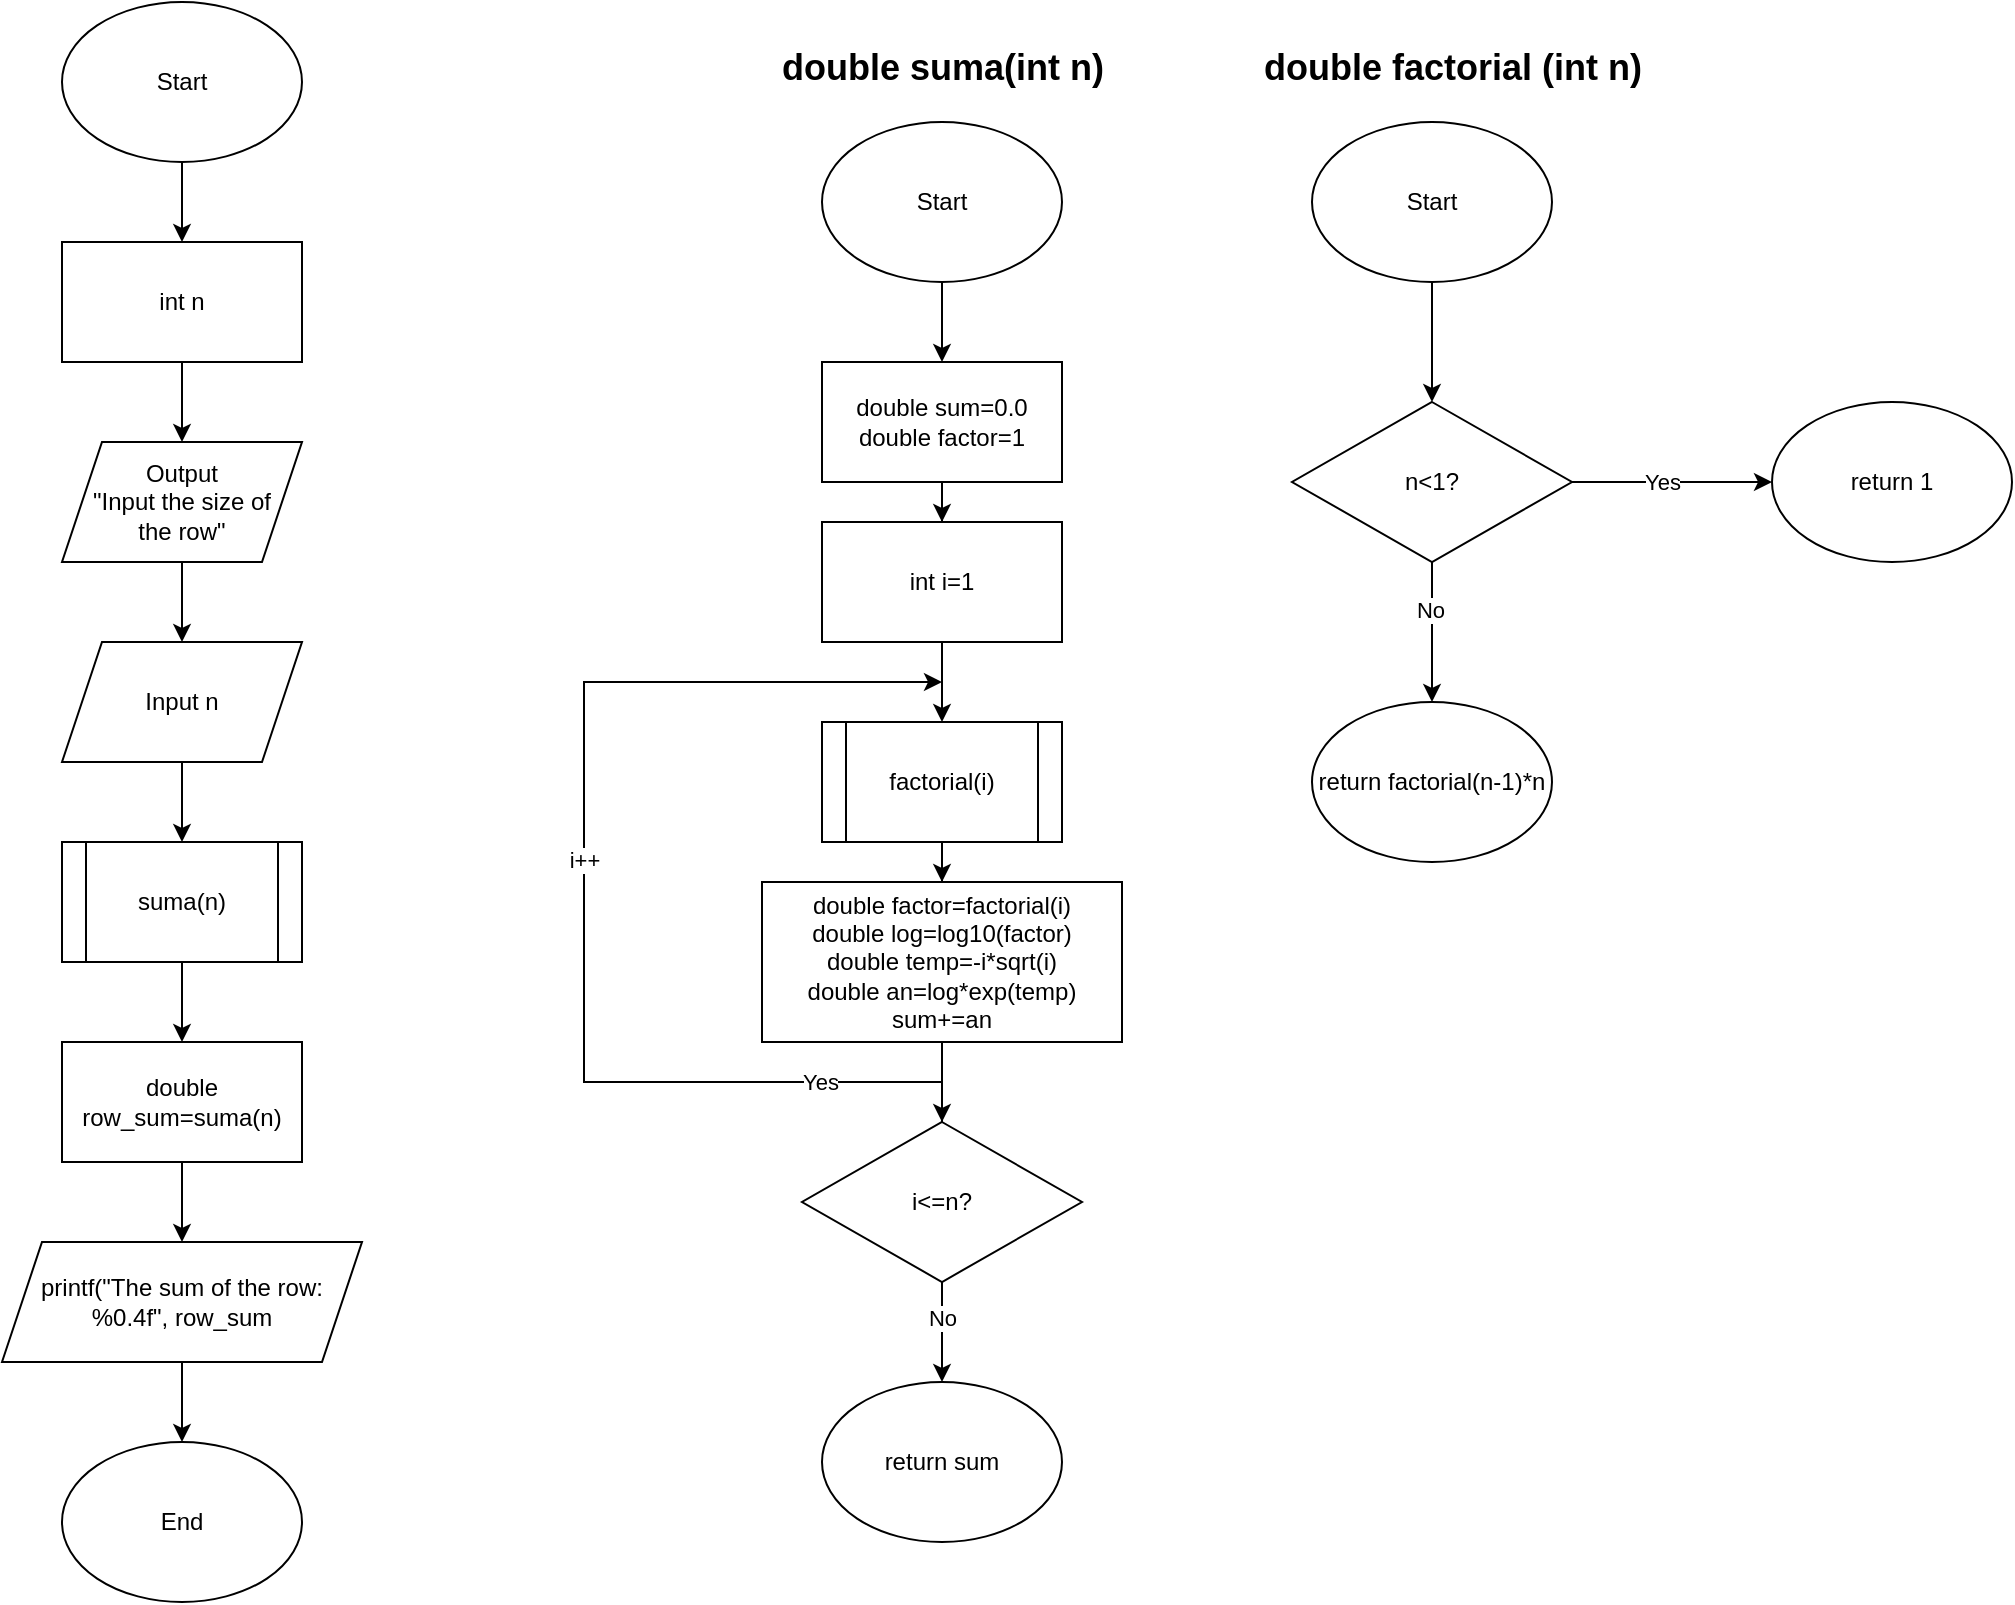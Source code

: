 <mxfile version="24.8.4">
  <diagram name="Сторінка-1" id="k5Re6JRQw0IEpbWw0l-S">
    <mxGraphModel grid="1" page="1" gridSize="10" guides="1" tooltips="1" connect="1" arrows="1" fold="1" pageScale="1" pageWidth="827" pageHeight="1169" math="0" shadow="0">
      <root>
        <mxCell id="0" />
        <mxCell id="1" parent="0" />
        <mxCell id="hgc_v4yzhxeIi4IxU36p-2" style="edgeStyle=orthogonalEdgeStyle;rounded=0;orthogonalLoop=1;jettySize=auto;html=1;" edge="1" parent="1" source="hgc_v4yzhxeIi4IxU36p-1">
          <mxGeometry relative="1" as="geometry">
            <mxPoint x="200" y="150" as="targetPoint" />
          </mxGeometry>
        </mxCell>
        <mxCell id="hgc_v4yzhxeIi4IxU36p-1" value="Start" style="ellipse;whiteSpace=wrap;html=1;" vertex="1" parent="1">
          <mxGeometry x="140" y="30" width="120" height="80" as="geometry" />
        </mxCell>
        <mxCell id="hgc_v4yzhxeIi4IxU36p-5" style="edgeStyle=orthogonalEdgeStyle;rounded=0;orthogonalLoop=1;jettySize=auto;html=1;entryX=0.5;entryY=0;entryDx=0;entryDy=0;" edge="1" parent="1" source="hgc_v4yzhxeIi4IxU36p-3" target="hgc_v4yzhxeIi4IxU36p-4">
          <mxGeometry relative="1" as="geometry" />
        </mxCell>
        <mxCell id="hgc_v4yzhxeIi4IxU36p-3" value="int n" style="rounded=0;whiteSpace=wrap;html=1;" vertex="1" parent="1">
          <mxGeometry x="140" y="150" width="120" height="60" as="geometry" />
        </mxCell>
        <mxCell id="hgc_v4yzhxeIi4IxU36p-6" style="edgeStyle=orthogonalEdgeStyle;rounded=0;orthogonalLoop=1;jettySize=auto;html=1;" edge="1" parent="1" source="hgc_v4yzhxeIi4IxU36p-4">
          <mxGeometry relative="1" as="geometry">
            <mxPoint x="200" y="350" as="targetPoint" />
          </mxGeometry>
        </mxCell>
        <mxCell id="hgc_v4yzhxeIi4IxU36p-4" value="&lt;div&gt;Output&lt;/div&gt;&lt;div&gt;&quot;Input the size of&lt;/div&gt;&lt;div&gt;the row&quot;&lt;br&gt;&lt;/div&gt;" style="shape=parallelogram;perimeter=parallelogramPerimeter;whiteSpace=wrap;html=1;fixedSize=1;" vertex="1" parent="1">
          <mxGeometry x="140" y="250" width="120" height="60" as="geometry" />
        </mxCell>
        <mxCell id="hgc_v4yzhxeIi4IxU36p-10" style="edgeStyle=orthogonalEdgeStyle;rounded=0;orthogonalLoop=1;jettySize=auto;html=1;entryX=0.5;entryY=0;entryDx=0;entryDy=0;" edge="1" parent="1" source="hgc_v4yzhxeIi4IxU36p-7" target="hgc_v4yzhxeIi4IxU36p-9">
          <mxGeometry relative="1" as="geometry" />
        </mxCell>
        <mxCell id="hgc_v4yzhxeIi4IxU36p-7" value="Input n" style="shape=parallelogram;perimeter=parallelogramPerimeter;whiteSpace=wrap;html=1;fixedSize=1;" vertex="1" parent="1">
          <mxGeometry x="140" y="350" width="120" height="60" as="geometry" />
        </mxCell>
        <mxCell id="hgc_v4yzhxeIi4IxU36p-11" style="edgeStyle=orthogonalEdgeStyle;rounded=0;orthogonalLoop=1;jettySize=auto;html=1;" edge="1" parent="1" source="hgc_v4yzhxeIi4IxU36p-9">
          <mxGeometry relative="1" as="geometry">
            <mxPoint x="200" y="550" as="targetPoint" />
          </mxGeometry>
        </mxCell>
        <mxCell id="hgc_v4yzhxeIi4IxU36p-9" value="&lt;div&gt;suma(n)&lt;br&gt;&lt;/div&gt;" style="shape=process;whiteSpace=wrap;html=1;backgroundOutline=1;" vertex="1" parent="1">
          <mxGeometry x="140" y="450" width="120" height="60" as="geometry" />
        </mxCell>
        <mxCell id="hgc_v4yzhxeIi4IxU36p-13" style="edgeStyle=orthogonalEdgeStyle;rounded=0;orthogonalLoop=1;jettySize=auto;html=1;" edge="1" parent="1" source="hgc_v4yzhxeIi4IxU36p-12">
          <mxGeometry relative="1" as="geometry">
            <mxPoint x="200" y="650" as="targetPoint" />
          </mxGeometry>
        </mxCell>
        <mxCell id="hgc_v4yzhxeIi4IxU36p-12" value="double row_sum=suma(n)" style="rounded=0;whiteSpace=wrap;html=1;" vertex="1" parent="1">
          <mxGeometry x="140" y="550" width="120" height="60" as="geometry" />
        </mxCell>
        <mxCell id="hgc_v4yzhxeIi4IxU36p-15" style="edgeStyle=orthogonalEdgeStyle;rounded=0;orthogonalLoop=1;jettySize=auto;html=1;" edge="1" parent="1" source="hgc_v4yzhxeIi4IxU36p-14" target="hgc_v4yzhxeIi4IxU36p-16">
          <mxGeometry relative="1" as="geometry">
            <mxPoint x="200" y="760" as="targetPoint" />
          </mxGeometry>
        </mxCell>
        <mxCell id="hgc_v4yzhxeIi4IxU36p-14" value="printf(&quot;The sum of the row: %0.4f&quot;, row_sum" style="shape=parallelogram;perimeter=parallelogramPerimeter;whiteSpace=wrap;html=1;fixedSize=1;" vertex="1" parent="1">
          <mxGeometry x="110" y="650" width="180" height="60" as="geometry" />
        </mxCell>
        <mxCell id="hgc_v4yzhxeIi4IxU36p-16" value="End" style="ellipse;whiteSpace=wrap;html=1;" vertex="1" parent="1">
          <mxGeometry x="140" y="750" width="120" height="80" as="geometry" />
        </mxCell>
        <mxCell id="hgc_v4yzhxeIi4IxU36p-17" value="&lt;b&gt;&lt;font style=&quot;font-size: 18px;&quot;&gt;double suma(int n)&lt;br&gt;&lt;/font&gt;&lt;/b&gt;" style="text;html=1;align=center;verticalAlign=middle;resizable=0;points=[];autosize=1;strokeColor=none;fillColor=none;" vertex="1" parent="1">
          <mxGeometry x="490" y="43" width="180" height="40" as="geometry" />
        </mxCell>
        <mxCell id="hgc_v4yzhxeIi4IxU36p-19" style="edgeStyle=orthogonalEdgeStyle;rounded=0;orthogonalLoop=1;jettySize=auto;html=1;" edge="1" parent="1" source="hgc_v4yzhxeIi4IxU36p-18">
          <mxGeometry relative="1" as="geometry">
            <mxPoint x="580.0" y="210" as="targetPoint" />
          </mxGeometry>
        </mxCell>
        <mxCell id="hgc_v4yzhxeIi4IxU36p-18" value="Start" style="ellipse;whiteSpace=wrap;html=1;" vertex="1" parent="1">
          <mxGeometry x="520" y="90" width="120" height="80" as="geometry" />
        </mxCell>
        <mxCell id="hgc_v4yzhxeIi4IxU36p-21" style="edgeStyle=orthogonalEdgeStyle;rounded=0;orthogonalLoop=1;jettySize=auto;html=1;" edge="1" parent="1" source="hgc_v4yzhxeIi4IxU36p-20" target="hgc_v4yzhxeIi4IxU36p-22">
          <mxGeometry relative="1" as="geometry">
            <mxPoint x="580.0" y="310" as="targetPoint" />
          </mxGeometry>
        </mxCell>
        <mxCell id="hgc_v4yzhxeIi4IxU36p-20" value="&lt;div&gt;double sum=0.0&lt;/div&gt;&lt;div&gt;double factor=1&lt;br&gt;&lt;/div&gt;" style="rounded=0;whiteSpace=wrap;html=1;" vertex="1" parent="1">
          <mxGeometry x="520" y="210" width="120" height="60" as="geometry" />
        </mxCell>
        <mxCell id="hgc_v4yzhxeIi4IxU36p-23" style="edgeStyle=orthogonalEdgeStyle;rounded=0;orthogonalLoop=1;jettySize=auto;html=1;" edge="1" parent="1" source="hgc_v4yzhxeIi4IxU36p-33" target="hgc_v4yzhxeIi4IxU36p-24">
          <mxGeometry relative="1" as="geometry">
            <mxPoint x="580.0" y="410" as="targetPoint" />
          </mxGeometry>
        </mxCell>
        <mxCell id="hgc_v4yzhxeIi4IxU36p-22" value="int i=1" style="rounded=0;whiteSpace=wrap;html=1;" vertex="1" parent="1">
          <mxGeometry x="520.0" y="290" width="120" height="60" as="geometry" />
        </mxCell>
        <mxCell id="hgc_v4yzhxeIi4IxU36p-25" style="edgeStyle=orthogonalEdgeStyle;rounded=0;orthogonalLoop=1;jettySize=auto;html=1;" edge="1" parent="1" source="hgc_v4yzhxeIi4IxU36p-24">
          <mxGeometry relative="1" as="geometry">
            <mxPoint x="580.0" y="590" as="targetPoint" />
          </mxGeometry>
        </mxCell>
        <mxCell id="hgc_v4yzhxeIi4IxU36p-24" value="&lt;div&gt;double factor=factorial(i)&lt;/div&gt;&lt;div&gt;double log=log10(factor)&lt;/div&gt;&lt;div&gt;double temp=-i*sqrt(i)&lt;/div&gt;&lt;div&gt;double an=log*exp(temp)&lt;/div&gt;&lt;div&gt;sum+=an&lt;br&gt;&lt;/div&gt;" style="rounded=0;whiteSpace=wrap;html=1;" vertex="1" parent="1">
          <mxGeometry x="490" y="470" width="180" height="80" as="geometry" />
        </mxCell>
        <mxCell id="hgc_v4yzhxeIi4IxU36p-27" style="edgeStyle=orthogonalEdgeStyle;rounded=0;orthogonalLoop=1;jettySize=auto;html=1;" edge="1" parent="1" source="hgc_v4yzhxeIi4IxU36p-26">
          <mxGeometry relative="1" as="geometry">
            <mxPoint x="580" y="370" as="targetPoint" />
            <Array as="points">
              <mxPoint x="580" y="570" />
              <mxPoint x="401" y="570" />
              <mxPoint x="401" y="370" />
            </Array>
          </mxGeometry>
        </mxCell>
        <mxCell id="hgc_v4yzhxeIi4IxU36p-28" value="Yes" style="edgeLabel;html=1;align=center;verticalAlign=middle;resizable=0;points=[];" connectable="0" vertex="1" parent="hgc_v4yzhxeIi4IxU36p-27">
          <mxGeometry x="-0.72" relative="1" as="geometry">
            <mxPoint as="offset" />
          </mxGeometry>
        </mxCell>
        <mxCell id="hgc_v4yzhxeIi4IxU36p-29" value="i++" style="edgeLabel;html=1;align=center;verticalAlign=middle;resizable=0;points=[];" connectable="0" vertex="1" parent="hgc_v4yzhxeIi4IxU36p-27">
          <mxGeometry x="0.075" relative="1" as="geometry">
            <mxPoint as="offset" />
          </mxGeometry>
        </mxCell>
        <mxCell id="hgc_v4yzhxeIi4IxU36p-30" style="edgeStyle=orthogonalEdgeStyle;rounded=0;orthogonalLoop=1;jettySize=auto;html=1;" edge="1" parent="1" source="hgc_v4yzhxeIi4IxU36p-26">
          <mxGeometry relative="1" as="geometry">
            <mxPoint x="580.0" y="720" as="targetPoint" />
          </mxGeometry>
        </mxCell>
        <mxCell id="hgc_v4yzhxeIi4IxU36p-31" value="No" style="edgeLabel;html=1;align=center;verticalAlign=middle;resizable=0;points=[];" connectable="0" vertex="1" parent="hgc_v4yzhxeIi4IxU36p-30">
          <mxGeometry x="-0.312" relative="1" as="geometry">
            <mxPoint as="offset" />
          </mxGeometry>
        </mxCell>
        <mxCell id="hgc_v4yzhxeIi4IxU36p-26" value="i&amp;lt;=n?" style="rhombus;whiteSpace=wrap;html=1;" vertex="1" parent="1">
          <mxGeometry x="510" y="590" width="140" height="80" as="geometry" />
        </mxCell>
        <mxCell id="hgc_v4yzhxeIi4IxU36p-32" value="return sum" style="ellipse;whiteSpace=wrap;html=1;" vertex="1" parent="1">
          <mxGeometry x="520" y="720" width="120" height="80" as="geometry" />
        </mxCell>
        <mxCell id="hgc_v4yzhxeIi4IxU36p-34" value="" style="edgeStyle=orthogonalEdgeStyle;rounded=0;orthogonalLoop=1;jettySize=auto;html=1;" edge="1" parent="1" source="hgc_v4yzhxeIi4IxU36p-22" target="hgc_v4yzhxeIi4IxU36p-33">
          <mxGeometry relative="1" as="geometry">
            <mxPoint x="580" y="470" as="targetPoint" />
            <mxPoint x="580" y="370" as="sourcePoint" />
          </mxGeometry>
        </mxCell>
        <mxCell id="hgc_v4yzhxeIi4IxU36p-33" value="factorial(i)" style="shape=process;whiteSpace=wrap;html=1;backgroundOutline=1;" vertex="1" parent="1">
          <mxGeometry x="520" y="390" width="120" height="60" as="geometry" />
        </mxCell>
        <mxCell id="hgc_v4yzhxeIi4IxU36p-35" value="&lt;b style=&quot;font-size: 18px;&quot;&gt;double factorial (int n)&lt;br&gt;&lt;/b&gt;" style="text;html=1;align=center;verticalAlign=middle;resizable=0;points=[];autosize=1;strokeColor=none;fillColor=none;" vertex="1" parent="1">
          <mxGeometry x="730" y="43" width="210" height="40" as="geometry" />
        </mxCell>
        <mxCell id="hgc_v4yzhxeIi4IxU36p-37" style="edgeStyle=orthogonalEdgeStyle;rounded=0;orthogonalLoop=1;jettySize=auto;html=1;" edge="1" parent="1" source="hgc_v4yzhxeIi4IxU36p-36">
          <mxGeometry relative="1" as="geometry">
            <mxPoint x="825" y="230" as="targetPoint" />
          </mxGeometry>
        </mxCell>
        <mxCell id="hgc_v4yzhxeIi4IxU36p-36" value="Start" style="ellipse;whiteSpace=wrap;html=1;" vertex="1" parent="1">
          <mxGeometry x="765" y="90" width="120" height="80" as="geometry" />
        </mxCell>
        <mxCell id="hgc_v4yzhxeIi4IxU36p-39" style="edgeStyle=orthogonalEdgeStyle;rounded=0;orthogonalLoop=1;jettySize=auto;html=1;" edge="1" parent="1" source="hgc_v4yzhxeIi4IxU36p-38">
          <mxGeometry relative="1" as="geometry">
            <mxPoint x="995" y="270.0" as="targetPoint" />
          </mxGeometry>
        </mxCell>
        <mxCell id="hgc_v4yzhxeIi4IxU36p-40" value="Yes" style="edgeLabel;html=1;align=center;verticalAlign=middle;resizable=0;points=[];" connectable="0" vertex="1" parent="hgc_v4yzhxeIi4IxU36p-39">
          <mxGeometry x="-0.104" relative="1" as="geometry">
            <mxPoint as="offset" />
          </mxGeometry>
        </mxCell>
        <mxCell id="hgc_v4yzhxeIi4IxU36p-42" style="edgeStyle=orthogonalEdgeStyle;rounded=0;orthogonalLoop=1;jettySize=auto;html=1;" edge="1" parent="1" source="hgc_v4yzhxeIi4IxU36p-38">
          <mxGeometry relative="1" as="geometry">
            <mxPoint x="825" y="380.0" as="targetPoint" />
          </mxGeometry>
        </mxCell>
        <mxCell id="hgc_v4yzhxeIi4IxU36p-43" value="No" style="edgeLabel;html=1;align=center;verticalAlign=middle;resizable=0;points=[];" connectable="0" vertex="1" parent="hgc_v4yzhxeIi4IxU36p-42">
          <mxGeometry x="-0.319" y="-1" relative="1" as="geometry">
            <mxPoint as="offset" />
          </mxGeometry>
        </mxCell>
        <mxCell id="hgc_v4yzhxeIi4IxU36p-38" value="n&amp;lt;1?" style="rhombus;whiteSpace=wrap;html=1;" vertex="1" parent="1">
          <mxGeometry x="755" y="230" width="140" height="80" as="geometry" />
        </mxCell>
        <mxCell id="hgc_v4yzhxeIi4IxU36p-41" value="return 1" style="ellipse;whiteSpace=wrap;html=1;" vertex="1" parent="1">
          <mxGeometry x="995" y="230" width="120" height="80" as="geometry" />
        </mxCell>
        <mxCell id="hgc_v4yzhxeIi4IxU36p-44" value="return factorial(n-1)*n" style="ellipse;whiteSpace=wrap;html=1;" vertex="1" parent="1">
          <mxGeometry x="765" y="380" width="120" height="80" as="geometry" />
        </mxCell>
      </root>
    </mxGraphModel>
  </diagram>
</mxfile>
